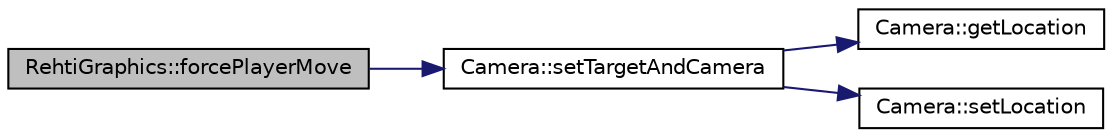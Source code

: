 digraph "RehtiGraphics::forcePlayerMove"
{
 // LATEX_PDF_SIZE
  edge [fontname="Helvetica",fontsize="10",labelfontname="Helvetica",labelfontsize="10"];
  node [fontname="Helvetica",fontsize="10",shape=record];
  rankdir="LR";
  Node1 [label="RehtiGraphics::forcePlayerMove",height=0.2,width=0.4,color="black", fillcolor="grey75", style="filled", fontcolor="black",tooltip="Forces player to move to the location given, cancelling any remaining movement callbacks and animatio..."];
  Node1 -> Node2 [color="midnightblue",fontsize="10",style="solid",fontname="Helvetica"];
  Node2 [label="Camera::setTargetAndCamera",height=0.2,width=0.4,color="black", fillcolor="white", style="filled",URL="$classCamera.html#a7e5afa229f8c473b74d4984e0663cc8f",tooltip="Sets the camera target to the given location and moves camera by the same amount."];
  Node2 -> Node3 [color="midnightblue",fontsize="10",style="solid",fontname="Helvetica"];
  Node3 [label="Camera::getLocation",height=0.2,width=0.4,color="black", fillcolor="white", style="filled",URL="$classCamera.html#aa5786f7090ec3569fa729f10a2e64ce1",tooltip="Returns the location of the camera."];
  Node2 -> Node4 [color="midnightblue",fontsize="10",style="solid",fontname="Helvetica"];
  Node4 [label="Camera::setLocation",height=0.2,width=0.4,color="black", fillcolor="white", style="filled",URL="$classCamera.html#a4e5c1cba3172130eaff779eca5ff5af9",tooltip="Sets the camera location to the given location."];
}
